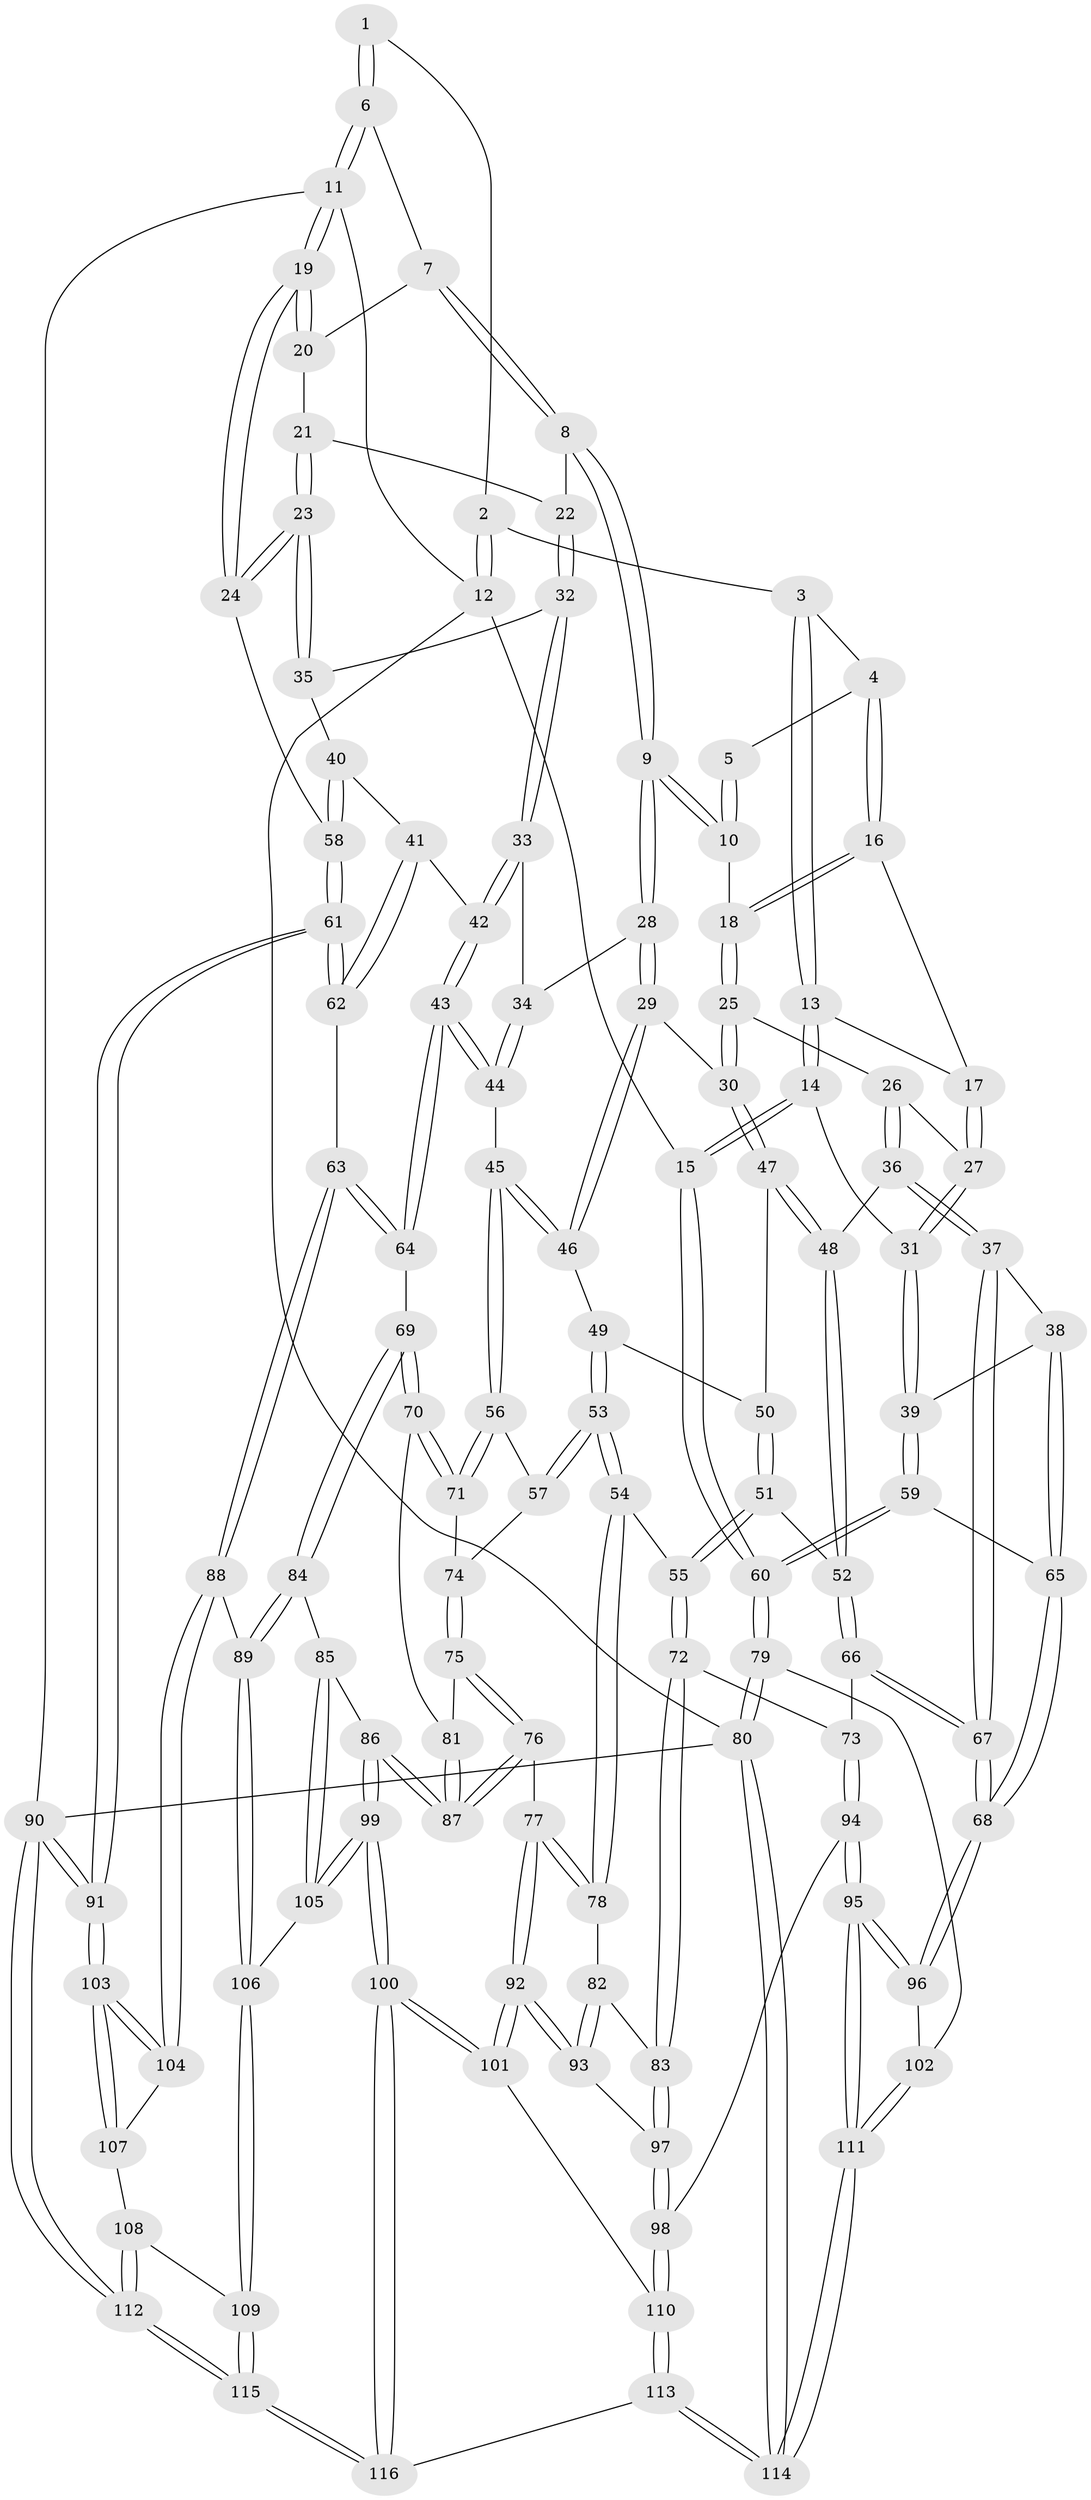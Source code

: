 // Generated by graph-tools (version 1.1) at 2025/02/03/09/25 05:02:10]
// undirected, 116 vertices, 287 edges
graph export_dot {
graph [start="1"]
  node [color=gray90,style=filled];
  1 [pos="+0.47719941043588693+0"];
  2 [pos="+0.15068059192775196+0"];
  3 [pos="+0.30411280851484257+0.08054406404191286"];
  4 [pos="+0.34721805583267135+0.1185131942242902"];
  5 [pos="+0.4763142691545319+0"];
  6 [pos="+0.785877501495464+0"];
  7 [pos="+0.7653442135300739+0.05994207981511858"];
  8 [pos="+0.7388667035128721+0.10186743007181735"];
  9 [pos="+0.6043744666581911+0.18975213765683324"];
  10 [pos="+0.5394996768783632+0.15040893996282934"];
  11 [pos="+1+0"];
  12 [pos="+0+0"];
  13 [pos="+0.053618507591996385+0.1334217527521634"];
  14 [pos="+0+0.09727345813847363"];
  15 [pos="+0+0.04638122164041975"];
  16 [pos="+0.3625658220631599+0.1644695826973779"];
  17 [pos="+0.23942132373855785+0.19606907643128557"];
  18 [pos="+0.3755117932808615+0.17467793737589954"];
  19 [pos="+1+0"];
  20 [pos="+0.8869138365398985+0.11650963042348013"];
  21 [pos="+0.9493072994693872+0.1785067586870852"];
  22 [pos="+0.8268804399299985+0.25599421902320757"];
  23 [pos="+1+0.2681054500287892"];
  24 [pos="+1+0.281000408259201"];
  25 [pos="+0.36702220007982694+0.317703961063779"];
  26 [pos="+0.26612948928957086+0.30515583308135463"];
  27 [pos="+0.2452249704472577+0.2868232881257759"];
  28 [pos="+0.6058013383298924+0.25000071213077557"];
  29 [pos="+0.6016846288380122+0.25645838256212883"];
  30 [pos="+0.37225630683842587+0.32810131126303377"];
  31 [pos="+0.06821335026747127+0.31722749078150186"];
  32 [pos="+0.8272437994759892+0.2627231721934544"];
  33 [pos="+0.7691293707166016+0.3215777610394904"];
  34 [pos="+0.6779040327937135+0.30326280563020025"];
  35 [pos="+0.8880390035459573+0.3083035362222231"];
  36 [pos="+0.1896779750401691+0.4297671329270619"];
  37 [pos="+0.1762027729968773+0.4322632035389505"];
  38 [pos="+0.13714424846572337+0.4131441106006281"];
  39 [pos="+0.12465876530667738+0.40039385561058327"];
  40 [pos="+0.8547051788993789+0.4176551056979243"];
  41 [pos="+0.841083085239415+0.4265783535593804"];
  42 [pos="+0.8086480672848511+0.43047906166560773"];
  43 [pos="+0.7688227253992571+0.46651716630283335"];
  44 [pos="+0.7035522428654507+0.44434580150157627"];
  45 [pos="+0.6074437689429637+0.4643988185398227"];
  46 [pos="+0.5591906214933496+0.38695535569442885"];
  47 [pos="+0.37276825475493036+0.331994541470404"];
  48 [pos="+0.2734543626682461+0.4390414191813051"];
  49 [pos="+0.4843461215766657+0.40683674474571613"];
  50 [pos="+0.4260878525292389+0.3959270746833201"];
  51 [pos="+0.367421142384621+0.5526027842236381"];
  52 [pos="+0.36077870444286775+0.5534435181091081"];
  53 [pos="+0.48821376756796264+0.5733341817787635"];
  54 [pos="+0.4660134484154951+0.5819806516497484"];
  55 [pos="+0.40403853767112363+0.5662415165381013"];
  56 [pos="+0.5973501005397475+0.5049236417198407"];
  57 [pos="+0.5034551092713243+0.5725093445111865"];
  58 [pos="+1+0.40491086610066024"];
  59 [pos="+0+0.6098132143714542"];
  60 [pos="+0+0.6107883954995711"];
  61 [pos="+1+0.6210022029991198"];
  62 [pos="+0.9955853723159294+0.6412593517993124"];
  63 [pos="+0.9577999537478433+0.6537885941760431"];
  64 [pos="+0.7685928118804639+0.5487637958484554"];
  65 [pos="+0.02233865759198876+0.6216736512774167"];
  66 [pos="+0.33396723286629576+0.5765614867865055"];
  67 [pos="+0.19405252831857728+0.6184620711908512"];
  68 [pos="+0.15071606466715842+0.6724802856615921"];
  69 [pos="+0.6995452091757381+0.6061466511836103"];
  70 [pos="+0.6945252987881655+0.604788296617667"];
  71 [pos="+0.684453186815939+0.5979461510058913"];
  72 [pos="+0.38963654110319074+0.701989857231463"];
  73 [pos="+0.3411669630800074+0.6828234349276829"];
  74 [pos="+0.5492255797009372+0.614577227583638"];
  75 [pos="+0.57810705969231+0.666669066421615"];
  76 [pos="+0.5676849930248086+0.7356390391518955"];
  77 [pos="+0.5621207958196112+0.7392135447509353"];
  78 [pos="+0.4662547023297937+0.6211323304124892"];
  79 [pos="+0+0.7873185541224302"];
  80 [pos="+0+1"];
  81 [pos="+0.6175028362727568+0.6539444545700385"];
  82 [pos="+0.4625295731226496+0.6369358069889239"];
  83 [pos="+0.40033689558747976+0.7109105376673478"];
  84 [pos="+0.7290498413502643+0.7288091572278654"];
  85 [pos="+0.722664033170329+0.7340850416569492"];
  86 [pos="+0.681690383361626+0.7492668537784809"];
  87 [pos="+0.6667731966385423+0.746141460304162"];
  88 [pos="+0.8666938709333958+0.7385574087664891"];
  89 [pos="+0.8370571419511369+0.7417770092088721"];
  90 [pos="+1+1"];
  91 [pos="+1+1"];
  92 [pos="+0.5058146406727067+0.7985122619492261"];
  93 [pos="+0.4822842687317539+0.7888475090340875"];
  94 [pos="+0.2376409222741474+0.8129181330454512"];
  95 [pos="+0.2138614993691297+0.8139407088860474"];
  96 [pos="+0.17857199176558447+0.7637261808432286"];
  97 [pos="+0.42068210734015105+0.7840090397023856"];
  98 [pos="+0.31712615826018853+0.8306322552371547"];
  99 [pos="+0.6236750853332197+0.8903833319832837"];
  100 [pos="+0.5794850024023852+0.9187536750177704"];
  101 [pos="+0.5077169010328418+0.8034512538083446"];
  102 [pos="+0+0.8128681124404272"];
  103 [pos="+1+0.9219129085765179"];
  104 [pos="+0.8716666188049168+0.7674712252652858"];
  105 [pos="+0.7339401956250091+0.8840732973062526"];
  106 [pos="+0.7569808516754309+0.8968470793762489"];
  107 [pos="+0.8612130891099451+0.8777732849001045"];
  108 [pos="+0.8598105070075988+0.8795559220169"];
  109 [pos="+0.769206062639325+0.9118255822181267"];
  110 [pos="+0.3917120352389404+0.9436028337374017"];
  111 [pos="+0.1440344637934726+0.9914279272190042"];
  112 [pos="+0.944469446916063+1"];
  113 [pos="+0.47489108797549784+1"];
  114 [pos="+0.05462301775192253+1"];
  115 [pos="+0.7834590893379053+1"];
  116 [pos="+0.5344675288500862+1"];
  1 -- 2;
  1 -- 6;
  1 -- 6;
  2 -- 3;
  2 -- 12;
  2 -- 12;
  3 -- 4;
  3 -- 13;
  3 -- 13;
  4 -- 5;
  4 -- 16;
  4 -- 16;
  5 -- 10;
  5 -- 10;
  6 -- 7;
  6 -- 11;
  6 -- 11;
  7 -- 8;
  7 -- 8;
  7 -- 20;
  8 -- 9;
  8 -- 9;
  8 -- 22;
  9 -- 10;
  9 -- 10;
  9 -- 28;
  9 -- 28;
  10 -- 18;
  11 -- 12;
  11 -- 19;
  11 -- 19;
  11 -- 90;
  12 -- 15;
  12 -- 80;
  13 -- 14;
  13 -- 14;
  13 -- 17;
  14 -- 15;
  14 -- 15;
  14 -- 31;
  15 -- 60;
  15 -- 60;
  16 -- 17;
  16 -- 18;
  16 -- 18;
  17 -- 27;
  17 -- 27;
  18 -- 25;
  18 -- 25;
  19 -- 20;
  19 -- 20;
  19 -- 24;
  19 -- 24;
  20 -- 21;
  21 -- 22;
  21 -- 23;
  21 -- 23;
  22 -- 32;
  22 -- 32;
  23 -- 24;
  23 -- 24;
  23 -- 35;
  23 -- 35;
  24 -- 58;
  25 -- 26;
  25 -- 30;
  25 -- 30;
  26 -- 27;
  26 -- 36;
  26 -- 36;
  27 -- 31;
  27 -- 31;
  28 -- 29;
  28 -- 29;
  28 -- 34;
  29 -- 30;
  29 -- 46;
  29 -- 46;
  30 -- 47;
  30 -- 47;
  31 -- 39;
  31 -- 39;
  32 -- 33;
  32 -- 33;
  32 -- 35;
  33 -- 34;
  33 -- 42;
  33 -- 42;
  34 -- 44;
  34 -- 44;
  35 -- 40;
  36 -- 37;
  36 -- 37;
  36 -- 48;
  37 -- 38;
  37 -- 67;
  37 -- 67;
  38 -- 39;
  38 -- 65;
  38 -- 65;
  39 -- 59;
  39 -- 59;
  40 -- 41;
  40 -- 58;
  40 -- 58;
  41 -- 42;
  41 -- 62;
  41 -- 62;
  42 -- 43;
  42 -- 43;
  43 -- 44;
  43 -- 44;
  43 -- 64;
  43 -- 64;
  44 -- 45;
  45 -- 46;
  45 -- 46;
  45 -- 56;
  45 -- 56;
  46 -- 49;
  47 -- 48;
  47 -- 48;
  47 -- 50;
  48 -- 52;
  48 -- 52;
  49 -- 50;
  49 -- 53;
  49 -- 53;
  50 -- 51;
  50 -- 51;
  51 -- 52;
  51 -- 55;
  51 -- 55;
  52 -- 66;
  52 -- 66;
  53 -- 54;
  53 -- 54;
  53 -- 57;
  53 -- 57;
  54 -- 55;
  54 -- 78;
  54 -- 78;
  55 -- 72;
  55 -- 72;
  56 -- 57;
  56 -- 71;
  56 -- 71;
  57 -- 74;
  58 -- 61;
  58 -- 61;
  59 -- 60;
  59 -- 60;
  59 -- 65;
  60 -- 79;
  60 -- 79;
  61 -- 62;
  61 -- 62;
  61 -- 91;
  61 -- 91;
  62 -- 63;
  63 -- 64;
  63 -- 64;
  63 -- 88;
  63 -- 88;
  64 -- 69;
  65 -- 68;
  65 -- 68;
  66 -- 67;
  66 -- 67;
  66 -- 73;
  67 -- 68;
  67 -- 68;
  68 -- 96;
  68 -- 96;
  69 -- 70;
  69 -- 70;
  69 -- 84;
  69 -- 84;
  70 -- 71;
  70 -- 71;
  70 -- 81;
  71 -- 74;
  72 -- 73;
  72 -- 83;
  72 -- 83;
  73 -- 94;
  73 -- 94;
  74 -- 75;
  74 -- 75;
  75 -- 76;
  75 -- 76;
  75 -- 81;
  76 -- 77;
  76 -- 87;
  76 -- 87;
  77 -- 78;
  77 -- 78;
  77 -- 92;
  77 -- 92;
  78 -- 82;
  79 -- 80;
  79 -- 80;
  79 -- 102;
  80 -- 114;
  80 -- 114;
  80 -- 90;
  81 -- 87;
  81 -- 87;
  82 -- 83;
  82 -- 93;
  82 -- 93;
  83 -- 97;
  83 -- 97;
  84 -- 85;
  84 -- 89;
  84 -- 89;
  85 -- 86;
  85 -- 105;
  85 -- 105;
  86 -- 87;
  86 -- 87;
  86 -- 99;
  86 -- 99;
  88 -- 89;
  88 -- 104;
  88 -- 104;
  89 -- 106;
  89 -- 106;
  90 -- 91;
  90 -- 91;
  90 -- 112;
  90 -- 112;
  91 -- 103;
  91 -- 103;
  92 -- 93;
  92 -- 93;
  92 -- 101;
  92 -- 101;
  93 -- 97;
  94 -- 95;
  94 -- 95;
  94 -- 98;
  95 -- 96;
  95 -- 96;
  95 -- 111;
  95 -- 111;
  96 -- 102;
  97 -- 98;
  97 -- 98;
  98 -- 110;
  98 -- 110;
  99 -- 100;
  99 -- 100;
  99 -- 105;
  99 -- 105;
  100 -- 101;
  100 -- 101;
  100 -- 116;
  100 -- 116;
  101 -- 110;
  102 -- 111;
  102 -- 111;
  103 -- 104;
  103 -- 104;
  103 -- 107;
  103 -- 107;
  104 -- 107;
  105 -- 106;
  106 -- 109;
  106 -- 109;
  107 -- 108;
  108 -- 109;
  108 -- 112;
  108 -- 112;
  109 -- 115;
  109 -- 115;
  110 -- 113;
  110 -- 113;
  111 -- 114;
  111 -- 114;
  112 -- 115;
  112 -- 115;
  113 -- 114;
  113 -- 114;
  113 -- 116;
  115 -- 116;
  115 -- 116;
}
